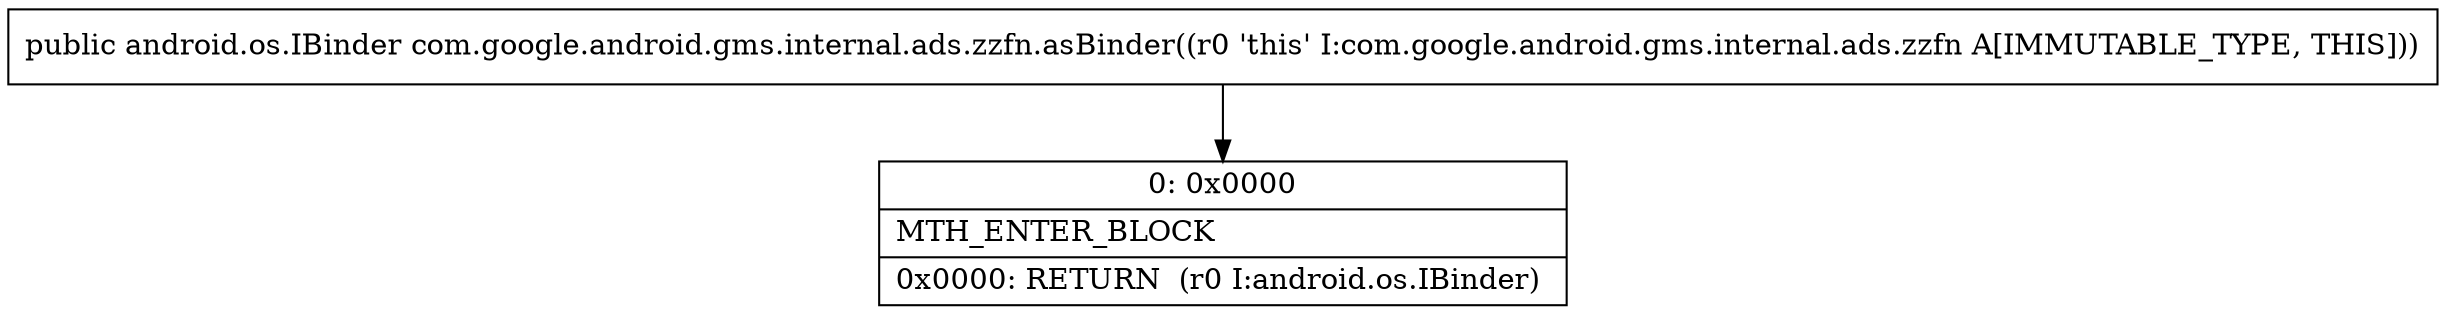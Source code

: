 digraph "CFG forcom.google.android.gms.internal.ads.zzfn.asBinder()Landroid\/os\/IBinder;" {
Node_0 [shape=record,label="{0\:\ 0x0000|MTH_ENTER_BLOCK\l|0x0000: RETURN  (r0 I:android.os.IBinder) \l}"];
MethodNode[shape=record,label="{public android.os.IBinder com.google.android.gms.internal.ads.zzfn.asBinder((r0 'this' I:com.google.android.gms.internal.ads.zzfn A[IMMUTABLE_TYPE, THIS])) }"];
MethodNode -> Node_0;
}

